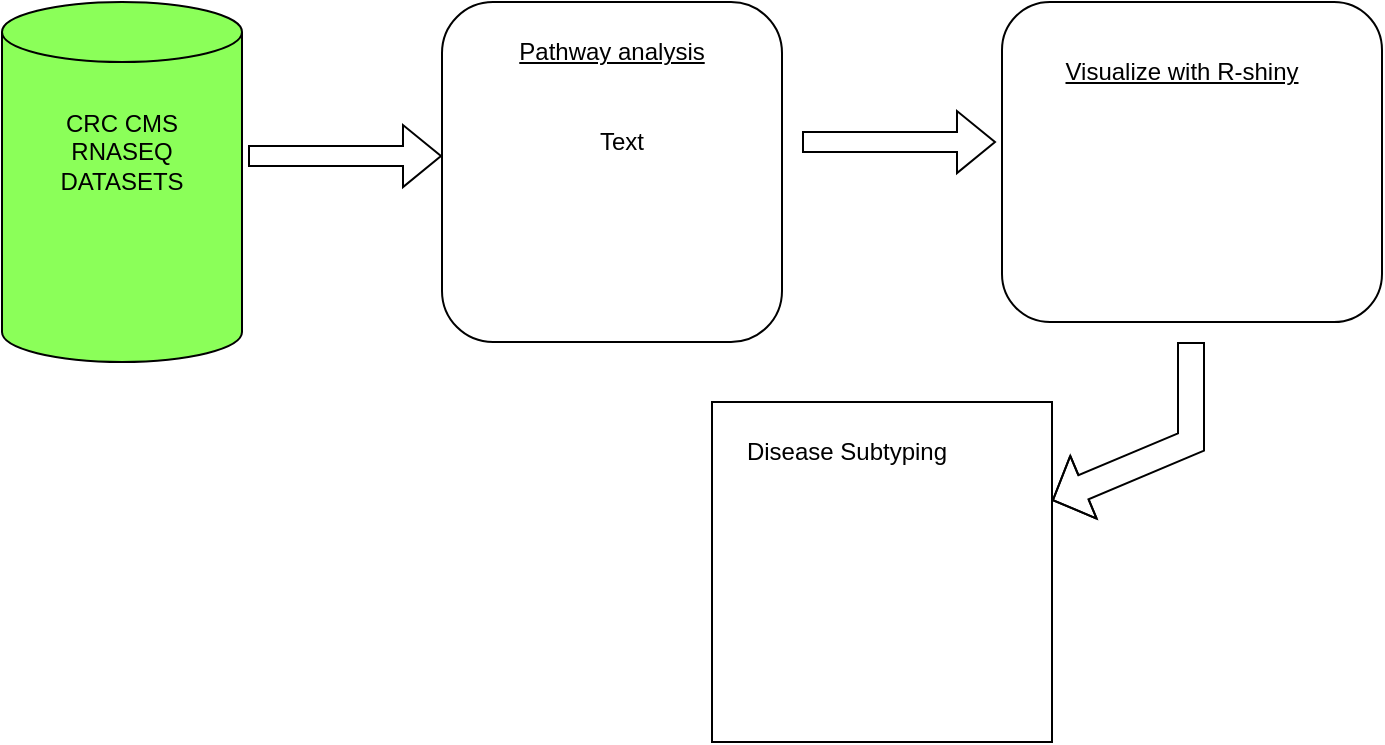 <mxfile version="16.6.6" type="github"><diagram id="-uRTVZ6xyd__EYCAiGyI" name="Page-1"><mxGraphModel dx="868" dy="431" grid="1" gridSize="10" guides="1" tooltips="1" connect="1" arrows="1" fold="1" page="1" pageScale="1" pageWidth="850" pageHeight="1100" math="0" shadow="0"><root><mxCell id="0"/><mxCell id="1" parent="0"/><mxCell id="xfakINtN89_Vgtfd74Ad-1" value="" style="shape=cylinder3;whiteSpace=wrap;html=1;boundedLbl=1;backgroundOutline=1;size=15;fillColor=#8BFF59;" vertex="1" parent="1"><mxGeometry x="60" y="30" width="120" height="180" as="geometry"/></mxCell><mxCell id="xfakINtN89_Vgtfd74Ad-2" value="CRC CMS RNASEQ DATASETS" style="text;html=1;strokeColor=none;fillColor=none;align=center;verticalAlign=middle;whiteSpace=wrap;rounded=0;" vertex="1" parent="1"><mxGeometry x="90" y="90" width="60" height="30" as="geometry"/></mxCell><mxCell id="xfakINtN89_Vgtfd74Ad-3" value="" style="shape=flexArrow;endArrow=classic;html=1;rounded=0;exitX=1.025;exitY=0.428;exitDx=0;exitDy=0;exitPerimeter=0;" edge="1" parent="1" source="xfakINtN89_Vgtfd74Ad-1"><mxGeometry width="50" height="50" relative="1" as="geometry"><mxPoint x="220" y="160" as="sourcePoint"/><mxPoint x="280" y="107" as="targetPoint"/></mxGeometry></mxCell><mxCell id="xfakINtN89_Vgtfd74Ad-4" value="" style="rounded=1;whiteSpace=wrap;html=1;" vertex="1" parent="1"><mxGeometry x="280" y="30" width="170" height="170" as="geometry"/></mxCell><mxCell id="xfakINtN89_Vgtfd74Ad-5" value="Pathway analysis" style="text;html=1;strokeColor=none;fillColor=none;align=center;verticalAlign=middle;whiteSpace=wrap;rounded=0;fontStyle=4" vertex="1" parent="1"><mxGeometry x="315" y="40" width="100" height="30" as="geometry"/></mxCell><mxCell id="xfakINtN89_Vgtfd74Ad-6" value="" style="shape=flexArrow;endArrow=classic;html=1;rounded=0;exitX=1.025;exitY=0.428;exitDx=0;exitDy=0;exitPerimeter=0;" edge="1" parent="1"><mxGeometry width="50" height="50" relative="1" as="geometry"><mxPoint x="460" y="100.04" as="sourcePoint"/><mxPoint x="557" y="100" as="targetPoint"/></mxGeometry></mxCell><mxCell id="xfakINtN89_Vgtfd74Ad-7" value="" style="rounded=1;whiteSpace=wrap;html=1;" vertex="1" parent="1"><mxGeometry x="560" y="30" width="190" height="160" as="geometry"/></mxCell><mxCell id="xfakINtN89_Vgtfd74Ad-8" value="Visualize with R-shiny" style="text;html=1;strokeColor=none;fillColor=none;align=center;verticalAlign=middle;whiteSpace=wrap;rounded=0;fontStyle=4" vertex="1" parent="1"><mxGeometry x="590" y="50" width="120" height="30" as="geometry"/></mxCell><mxCell id="xfakINtN89_Vgtfd74Ad-11" value="" style="shape=flexArrow;endArrow=classic;html=1;rounded=0;width=13;endSize=5.19;" edge="1" parent="1" target="xfakINtN89_Vgtfd74Ad-12"><mxGeometry width="50" height="50" relative="1" as="geometry"><mxPoint x="654.5" y="200" as="sourcePoint"/><mxPoint x="654.5" y="300" as="targetPoint"/><Array as="points"><mxPoint x="654.5" y="250"/></Array></mxGeometry></mxCell><mxCell id="xfakINtN89_Vgtfd74Ad-12" value="" style="whiteSpace=wrap;html=1;aspect=fixed;" vertex="1" parent="1"><mxGeometry x="415" y="230" width="170" height="170" as="geometry"/></mxCell><mxCell id="xfakINtN89_Vgtfd74Ad-13" value="Disease Subtyping" style="text;html=1;strokeColor=none;fillColor=none;align=center;verticalAlign=middle;whiteSpace=wrap;rounded=0;" vertex="1" parent="1"><mxGeometry x="425" y="240" width="115" height="30" as="geometry"/></mxCell><mxCell id="xfakINtN89_Vgtfd74Ad-14" value="Text" style="text;html=1;strokeColor=none;fillColor=none;align=center;verticalAlign=middle;whiteSpace=wrap;rounded=0;" vertex="1" parent="1"><mxGeometry x="290" y="70" width="160" height="60" as="geometry"/></mxCell></root></mxGraphModel></diagram></mxfile>